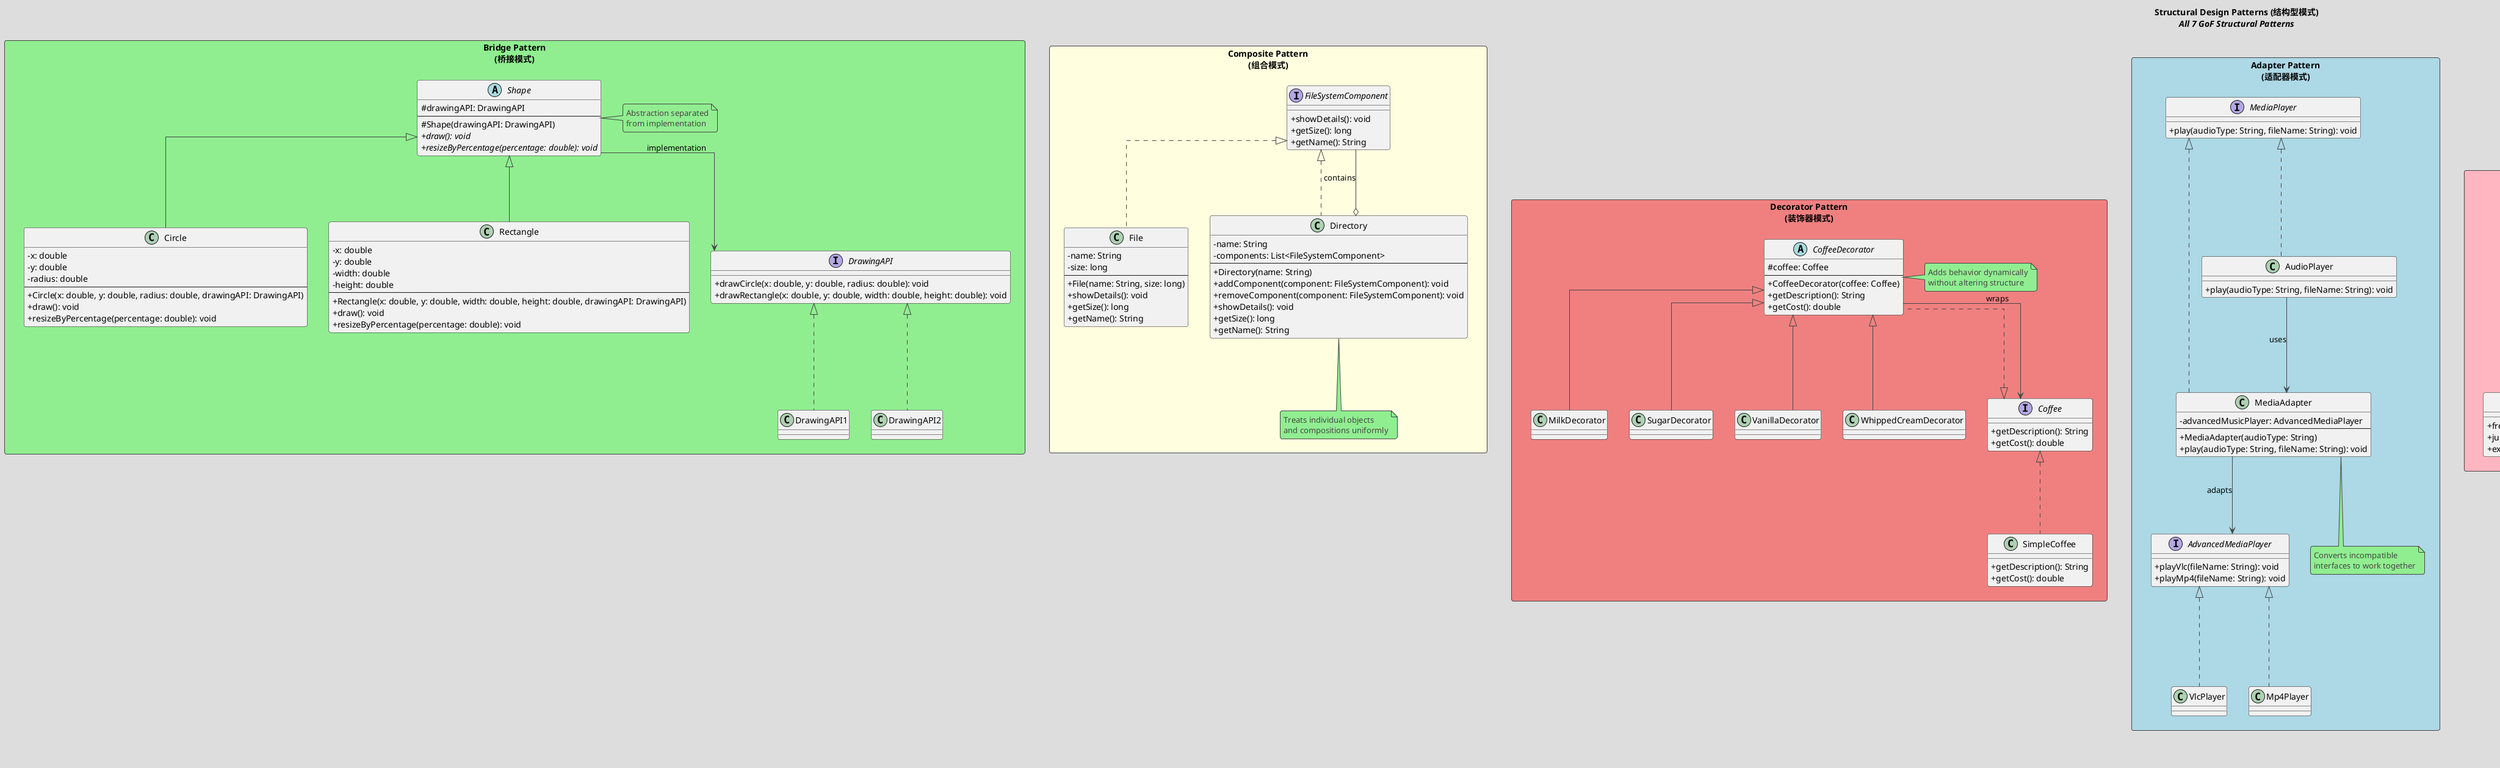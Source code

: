 @startuml Structural_Design_Patterns
!theme toy
skinparam packageStyle rectangle
skinparam linetype ortho
skinparam classAttributeIconSize 0

title **Structural Design Patterns (结构型模式)**\n//All 7 GoF Structural Patterns//

package "Adapter Pattern\n(适配器模式)" as adapter #LightBlue {
    interface MediaPlayer {
        +play(audioType: String, fileName: String): void
    }

    interface AdvancedMediaPlayer {
        +playVlc(fileName: String): void
        +playMp4(fileName: String): void
    }

    class VlcPlayer implements AdvancedMediaPlayer
    class Mp4Player implements AdvancedMediaPlayer

    class MediaAdapter implements MediaPlayer {
        -advancedMusicPlayer: AdvancedMediaPlayer
        --
        +MediaAdapter(audioType: String)
        +play(audioType: String, fileName: String): void
    }

    class AudioPlayer implements MediaPlayer {
        +play(audioType: String, fileName: String): void
    }

    MediaAdapter --> AdvancedMediaPlayer : adapts
    AudioPlayer --> MediaAdapter : uses

    note bottom of MediaAdapter : Converts incompatible\ninterfaces to work together
}

package "Bridge Pattern\n(桥接模式)" as bridge #LightGreen {
    interface DrawingAPI {
        +drawCircle(x: double, y: double, radius: double): void
        +drawRectangle(x: double, y: double, width: double, height: double): void
    }

    class DrawingAPI1 implements DrawingAPI
    class DrawingAPI2 implements DrawingAPI

    abstract class Shape {
        #drawingAPI: DrawingAPI
        --
        #Shape(drawingAPI: DrawingAPI)
        +{abstract} draw(): void
        +{abstract} resizeByPercentage(percentage: double): void
    }

    class Circle extends Shape {
        -x: double
        -y: double
        -radius: double
        --
        +Circle(x: double, y: double, radius: double, drawingAPI: DrawingAPI)
        +draw(): void
        +resizeByPercentage(percentage: double): void
    }

    class Rectangle extends Shape {
        -x: double
        -y: double
        -width: double
        -height: double
        --
        +Rectangle(x: double, y: double, width: double, height: double, drawingAPI: DrawingAPI)
        +draw(): void
        +resizeByPercentage(percentage: double): void
    }

    Shape --> DrawingAPI : implementation

    note right of Shape : Abstraction separated\nfrom implementation
}

package "Composite Pattern\n(组合模式)" as composite #LightYellow {
    interface FileSystemComponent {
        +showDetails(): void
        +getSize(): long
        +getName(): String
    }

    class File implements FileSystemComponent {
        -name: String
        -size: long
        --
        +File(name: String, size: long)
        +showDetails(): void
        +getSize(): long
        +getName(): String
    }

    class Directory implements FileSystemComponent {
        -name: String
        -components: List<FileSystemComponent>
        --
        +Directory(name: String)
        +addComponent(component: FileSystemComponent): void
        +removeComponent(component: FileSystemComponent): void
        +showDetails(): void
        +getSize(): long
        +getName(): String
    }

    Directory o-- FileSystemComponent : contains

    note bottom of Directory : Treats individual objects\nand compositions uniformly
}

package "Decorator Pattern\n(装饰器模式)" as decorator #LightCoral {
    interface Coffee {
        +getDescription(): String
        +getCost(): double
    }

    class SimpleCoffee implements Coffee {
        +getDescription(): String
        +getCost(): double
    }

    abstract class CoffeeDecorator implements Coffee {
        #coffee: Coffee
        --
        +CoffeeDecorator(coffee: Coffee)
        +getDescription(): String
        +getCost(): double
    }

    class MilkDecorator extends CoffeeDecorator
    class SugarDecorator extends CoffeeDecorator
    class VanillaDecorator extends CoffeeDecorator
    class WhippedCreamDecorator extends CoffeeDecorator

    CoffeeDecorator --> Coffee : wraps

    note right of CoffeeDecorator : Adds behavior dynamically\nwithout altering structure
}

package "Facade Pattern\n(外观模式)" as facade #LightPink {
    class CPU {
        +freeze(): void
        +jump(position: long): void
        +execute(): void
    }

    class Memory {
        +load(position: long, data: byte[]): void
    }

    class HardDrive {
        +read(lba: long, size: int): byte[]
    }

    class GraphicsCard {
        +initialize(): void
        +renderFrame(): void
    }

    class SoundCard {
        +initialize(): void
        +playSound(): void
    }

    class ComputerFacade {
        -cpu: CPU
        -memory: Memory
        -hardDrive: HardDrive
        -graphics: GraphicsCard
        -sound: SoundCard
        --
        +ComputerFacade()
        +startComputer(): void
        +shutdownComputer(): void
        +runApplication(): void
    }

    ComputerFacade --> CPU
    ComputerFacade --> Memory
    ComputerFacade --> HardDrive
    ComputerFacade --> GraphicsCard
    ComputerFacade --> SoundCard

    note bottom of ComputerFacade : Provides simplified interface\nto complex subsystem
}

package "Flyweight Pattern\n(享元模式)" as flyweight #LightSalmon {
    interface CharacterFlyweight {
        +display(row: int, column: int, font: String, size: int): void
    }

    class Character implements CharacterFlyweight {
        -symbol: char
        --
        +Character(symbol: char)
        +display(row: int, column: int, font: String, size: int): void
    }

    class CharacterFactory {
        -{static} characters: Map<Character, CharacterFlyweight>
        --
        +{static} getCharacter(symbol: char): CharacterFlyweight
        +{static} getCreatedFlyweightsCount(): int
    }

    class Document {
        -characters: List<CharacterContext>
        --
        +addCharacter(symbol: char, row: int, column: int, font: String, size: int): void
        +display(): void
    }

    class CharacterContext {
        -character: CharacterFlyweight
        -row: int
        -column: int
        -font: String
        -size: int
    }

    CharacterFactory ..|> Character : <<creates>>
    Document --> CharacterContext
    CharacterContext --> CharacterFlyweight

    note bottom of CharacterFactory : Manages flyweight instances\nto minimize memory usage
}

package "Proxy Pattern\n(代理模式)" as proxy #LightCyan {
    interface Image {
        +display(): void
        +getInfo(): String
    }

    class RealImage implements Image {
        -fileName: String
        -fileSize: long
        --
        +RealImage(fileName: String)
        -loadFromDisk(): void
        +display(): void
        +getInfo(): String
    }

    class ImageProxy implements Image {
        -fileName: String
        -realImage: RealImage
        --
        +ImageProxy(fileName: String)
        +display(): void
        +getInfo(): String
    }

    class CachingImageProxy implements Image {
        -{static} cache: Map<String, RealImage>
        -fileName: String
        --
        +CachingImageProxy(fileName: String)
        +display(): void
        +getInfo(): String
    }

    class ProtectedImageProxy implements Image {
        -fileName: String
        -userRole: String
        -realImage: RealImage
        --
        +ProtectedImageProxy(fileName: String, userRole: String)
        -hasAccess(): boolean
        +display(): void
        +getInfo(): String
    }

    ImageProxy ..|> RealImage : <<lazy creates>>
    CachingImageProxy --> RealImage : caches
    ProtectedImageProxy --> RealImage : protects access

    note bottom of ImageProxy : Virtual Proxy:\nLazy initialization
    note bottom of CachingImageProxy : Caching Proxy:\nImproves performance
    note bottom of ProtectedImageProxy : Protection Proxy:\nControls access
}

' Layout hints for better organization
adapter -[hidden]right-> bridge
bridge -[hidden]right-> composite
composite -[hidden]down-> decorator
decorator -[hidden]right-> facade
facade -[hidden]right-> flyweight
flyweight -[hidden]down-> proxy

@enduml

